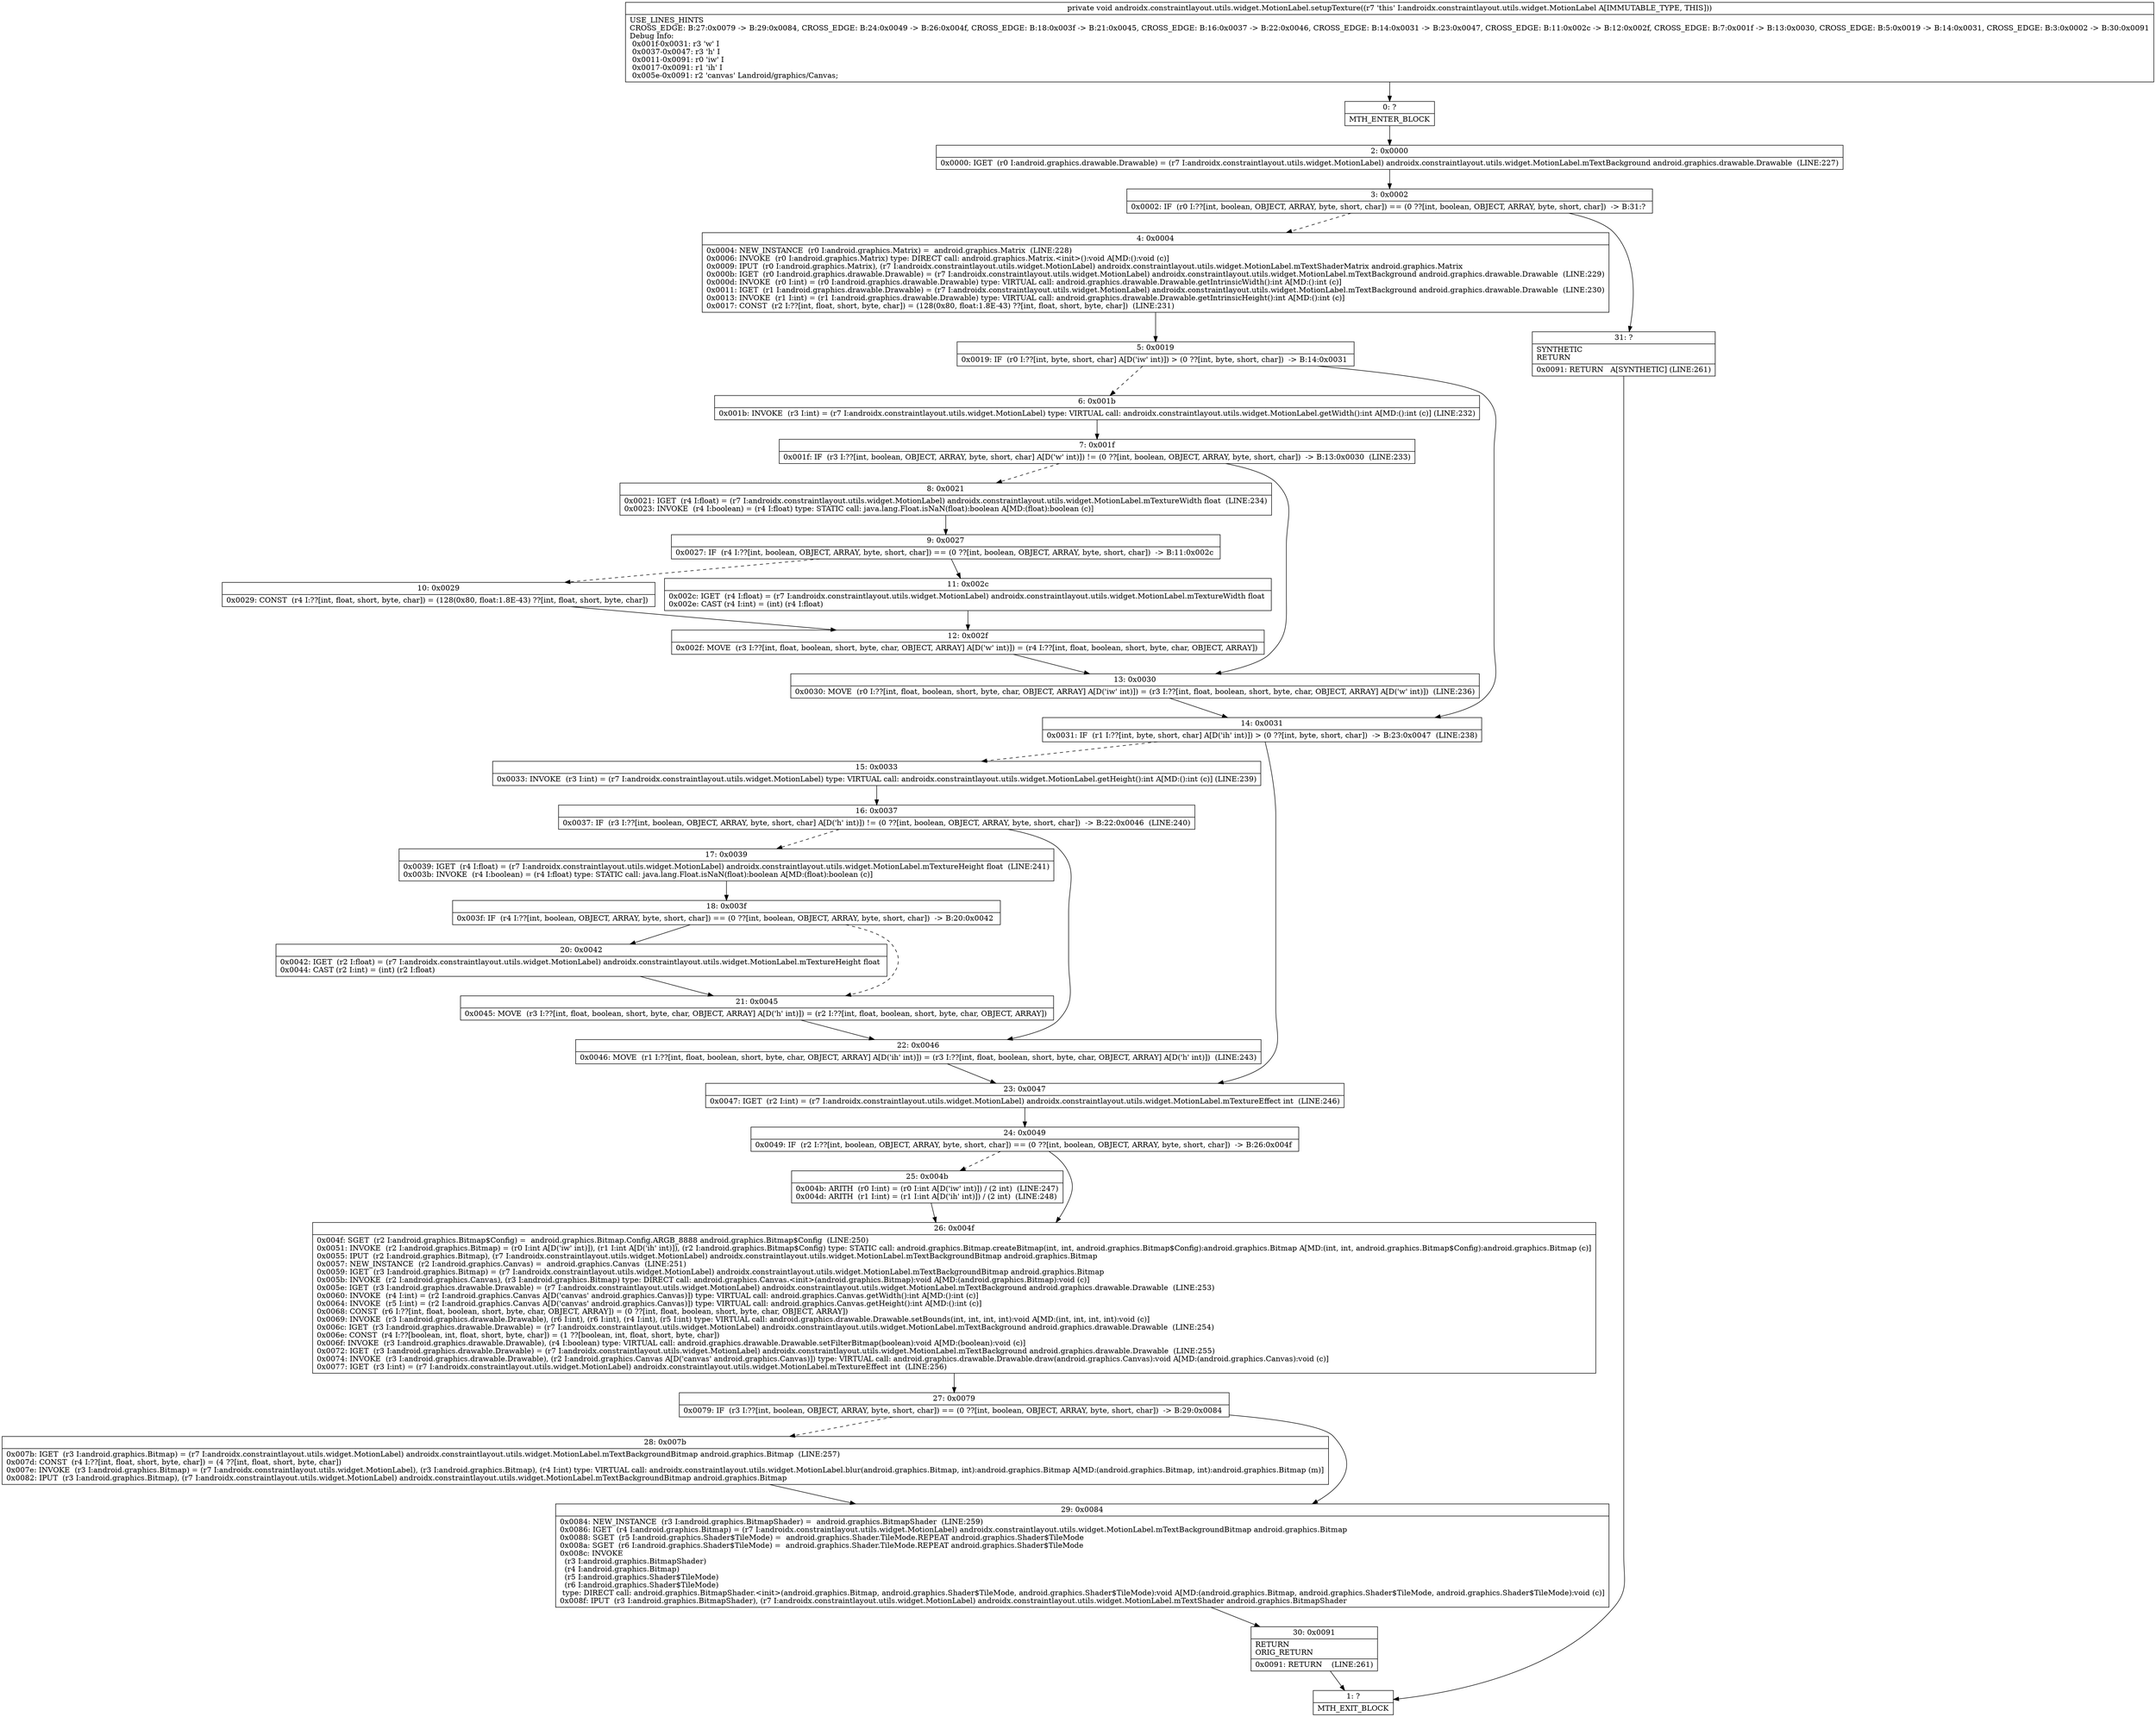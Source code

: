 digraph "CFG forandroidx.constraintlayout.utils.widget.MotionLabel.setupTexture()V" {
Node_0 [shape=record,label="{0\:\ ?|MTH_ENTER_BLOCK\l}"];
Node_2 [shape=record,label="{2\:\ 0x0000|0x0000: IGET  (r0 I:android.graphics.drawable.Drawable) = (r7 I:androidx.constraintlayout.utils.widget.MotionLabel) androidx.constraintlayout.utils.widget.MotionLabel.mTextBackground android.graphics.drawable.Drawable  (LINE:227)\l}"];
Node_3 [shape=record,label="{3\:\ 0x0002|0x0002: IF  (r0 I:??[int, boolean, OBJECT, ARRAY, byte, short, char]) == (0 ??[int, boolean, OBJECT, ARRAY, byte, short, char])  \-\> B:31:? \l}"];
Node_4 [shape=record,label="{4\:\ 0x0004|0x0004: NEW_INSTANCE  (r0 I:android.graphics.Matrix) =  android.graphics.Matrix  (LINE:228)\l0x0006: INVOKE  (r0 I:android.graphics.Matrix) type: DIRECT call: android.graphics.Matrix.\<init\>():void A[MD:():void (c)]\l0x0009: IPUT  (r0 I:android.graphics.Matrix), (r7 I:androidx.constraintlayout.utils.widget.MotionLabel) androidx.constraintlayout.utils.widget.MotionLabel.mTextShaderMatrix android.graphics.Matrix \l0x000b: IGET  (r0 I:android.graphics.drawable.Drawable) = (r7 I:androidx.constraintlayout.utils.widget.MotionLabel) androidx.constraintlayout.utils.widget.MotionLabel.mTextBackground android.graphics.drawable.Drawable  (LINE:229)\l0x000d: INVOKE  (r0 I:int) = (r0 I:android.graphics.drawable.Drawable) type: VIRTUAL call: android.graphics.drawable.Drawable.getIntrinsicWidth():int A[MD:():int (c)]\l0x0011: IGET  (r1 I:android.graphics.drawable.Drawable) = (r7 I:androidx.constraintlayout.utils.widget.MotionLabel) androidx.constraintlayout.utils.widget.MotionLabel.mTextBackground android.graphics.drawable.Drawable  (LINE:230)\l0x0013: INVOKE  (r1 I:int) = (r1 I:android.graphics.drawable.Drawable) type: VIRTUAL call: android.graphics.drawable.Drawable.getIntrinsicHeight():int A[MD:():int (c)]\l0x0017: CONST  (r2 I:??[int, float, short, byte, char]) = (128(0x80, float:1.8E\-43) ??[int, float, short, byte, char])  (LINE:231)\l}"];
Node_5 [shape=record,label="{5\:\ 0x0019|0x0019: IF  (r0 I:??[int, byte, short, char] A[D('iw' int)]) \> (0 ??[int, byte, short, char])  \-\> B:14:0x0031 \l}"];
Node_6 [shape=record,label="{6\:\ 0x001b|0x001b: INVOKE  (r3 I:int) = (r7 I:androidx.constraintlayout.utils.widget.MotionLabel) type: VIRTUAL call: androidx.constraintlayout.utils.widget.MotionLabel.getWidth():int A[MD:():int (c)] (LINE:232)\l}"];
Node_7 [shape=record,label="{7\:\ 0x001f|0x001f: IF  (r3 I:??[int, boolean, OBJECT, ARRAY, byte, short, char] A[D('w' int)]) != (0 ??[int, boolean, OBJECT, ARRAY, byte, short, char])  \-\> B:13:0x0030  (LINE:233)\l}"];
Node_8 [shape=record,label="{8\:\ 0x0021|0x0021: IGET  (r4 I:float) = (r7 I:androidx.constraintlayout.utils.widget.MotionLabel) androidx.constraintlayout.utils.widget.MotionLabel.mTextureWidth float  (LINE:234)\l0x0023: INVOKE  (r4 I:boolean) = (r4 I:float) type: STATIC call: java.lang.Float.isNaN(float):boolean A[MD:(float):boolean (c)]\l}"];
Node_9 [shape=record,label="{9\:\ 0x0027|0x0027: IF  (r4 I:??[int, boolean, OBJECT, ARRAY, byte, short, char]) == (0 ??[int, boolean, OBJECT, ARRAY, byte, short, char])  \-\> B:11:0x002c \l}"];
Node_10 [shape=record,label="{10\:\ 0x0029|0x0029: CONST  (r4 I:??[int, float, short, byte, char]) = (128(0x80, float:1.8E\-43) ??[int, float, short, byte, char]) \l}"];
Node_12 [shape=record,label="{12\:\ 0x002f|0x002f: MOVE  (r3 I:??[int, float, boolean, short, byte, char, OBJECT, ARRAY] A[D('w' int)]) = (r4 I:??[int, float, boolean, short, byte, char, OBJECT, ARRAY]) \l}"];
Node_11 [shape=record,label="{11\:\ 0x002c|0x002c: IGET  (r4 I:float) = (r7 I:androidx.constraintlayout.utils.widget.MotionLabel) androidx.constraintlayout.utils.widget.MotionLabel.mTextureWidth float \l0x002e: CAST (r4 I:int) = (int) (r4 I:float) \l}"];
Node_13 [shape=record,label="{13\:\ 0x0030|0x0030: MOVE  (r0 I:??[int, float, boolean, short, byte, char, OBJECT, ARRAY] A[D('iw' int)]) = (r3 I:??[int, float, boolean, short, byte, char, OBJECT, ARRAY] A[D('w' int)])  (LINE:236)\l}"];
Node_14 [shape=record,label="{14\:\ 0x0031|0x0031: IF  (r1 I:??[int, byte, short, char] A[D('ih' int)]) \> (0 ??[int, byte, short, char])  \-\> B:23:0x0047  (LINE:238)\l}"];
Node_15 [shape=record,label="{15\:\ 0x0033|0x0033: INVOKE  (r3 I:int) = (r7 I:androidx.constraintlayout.utils.widget.MotionLabel) type: VIRTUAL call: androidx.constraintlayout.utils.widget.MotionLabel.getHeight():int A[MD:():int (c)] (LINE:239)\l}"];
Node_16 [shape=record,label="{16\:\ 0x0037|0x0037: IF  (r3 I:??[int, boolean, OBJECT, ARRAY, byte, short, char] A[D('h' int)]) != (0 ??[int, boolean, OBJECT, ARRAY, byte, short, char])  \-\> B:22:0x0046  (LINE:240)\l}"];
Node_17 [shape=record,label="{17\:\ 0x0039|0x0039: IGET  (r4 I:float) = (r7 I:androidx.constraintlayout.utils.widget.MotionLabel) androidx.constraintlayout.utils.widget.MotionLabel.mTextureHeight float  (LINE:241)\l0x003b: INVOKE  (r4 I:boolean) = (r4 I:float) type: STATIC call: java.lang.Float.isNaN(float):boolean A[MD:(float):boolean (c)]\l}"];
Node_18 [shape=record,label="{18\:\ 0x003f|0x003f: IF  (r4 I:??[int, boolean, OBJECT, ARRAY, byte, short, char]) == (0 ??[int, boolean, OBJECT, ARRAY, byte, short, char])  \-\> B:20:0x0042 \l}"];
Node_20 [shape=record,label="{20\:\ 0x0042|0x0042: IGET  (r2 I:float) = (r7 I:androidx.constraintlayout.utils.widget.MotionLabel) androidx.constraintlayout.utils.widget.MotionLabel.mTextureHeight float \l0x0044: CAST (r2 I:int) = (int) (r2 I:float) \l}"];
Node_21 [shape=record,label="{21\:\ 0x0045|0x0045: MOVE  (r3 I:??[int, float, boolean, short, byte, char, OBJECT, ARRAY] A[D('h' int)]) = (r2 I:??[int, float, boolean, short, byte, char, OBJECT, ARRAY]) \l}"];
Node_22 [shape=record,label="{22\:\ 0x0046|0x0046: MOVE  (r1 I:??[int, float, boolean, short, byte, char, OBJECT, ARRAY] A[D('ih' int)]) = (r3 I:??[int, float, boolean, short, byte, char, OBJECT, ARRAY] A[D('h' int)])  (LINE:243)\l}"];
Node_23 [shape=record,label="{23\:\ 0x0047|0x0047: IGET  (r2 I:int) = (r7 I:androidx.constraintlayout.utils.widget.MotionLabel) androidx.constraintlayout.utils.widget.MotionLabel.mTextureEffect int  (LINE:246)\l}"];
Node_24 [shape=record,label="{24\:\ 0x0049|0x0049: IF  (r2 I:??[int, boolean, OBJECT, ARRAY, byte, short, char]) == (0 ??[int, boolean, OBJECT, ARRAY, byte, short, char])  \-\> B:26:0x004f \l}"];
Node_25 [shape=record,label="{25\:\ 0x004b|0x004b: ARITH  (r0 I:int) = (r0 I:int A[D('iw' int)]) \/ (2 int)  (LINE:247)\l0x004d: ARITH  (r1 I:int) = (r1 I:int A[D('ih' int)]) \/ (2 int)  (LINE:248)\l}"];
Node_26 [shape=record,label="{26\:\ 0x004f|0x004f: SGET  (r2 I:android.graphics.Bitmap$Config) =  android.graphics.Bitmap.Config.ARGB_8888 android.graphics.Bitmap$Config  (LINE:250)\l0x0051: INVOKE  (r2 I:android.graphics.Bitmap) = (r0 I:int A[D('iw' int)]), (r1 I:int A[D('ih' int)]), (r2 I:android.graphics.Bitmap$Config) type: STATIC call: android.graphics.Bitmap.createBitmap(int, int, android.graphics.Bitmap$Config):android.graphics.Bitmap A[MD:(int, int, android.graphics.Bitmap$Config):android.graphics.Bitmap (c)]\l0x0055: IPUT  (r2 I:android.graphics.Bitmap), (r7 I:androidx.constraintlayout.utils.widget.MotionLabel) androidx.constraintlayout.utils.widget.MotionLabel.mTextBackgroundBitmap android.graphics.Bitmap \l0x0057: NEW_INSTANCE  (r2 I:android.graphics.Canvas) =  android.graphics.Canvas  (LINE:251)\l0x0059: IGET  (r3 I:android.graphics.Bitmap) = (r7 I:androidx.constraintlayout.utils.widget.MotionLabel) androidx.constraintlayout.utils.widget.MotionLabel.mTextBackgroundBitmap android.graphics.Bitmap \l0x005b: INVOKE  (r2 I:android.graphics.Canvas), (r3 I:android.graphics.Bitmap) type: DIRECT call: android.graphics.Canvas.\<init\>(android.graphics.Bitmap):void A[MD:(android.graphics.Bitmap):void (c)]\l0x005e: IGET  (r3 I:android.graphics.drawable.Drawable) = (r7 I:androidx.constraintlayout.utils.widget.MotionLabel) androidx.constraintlayout.utils.widget.MotionLabel.mTextBackground android.graphics.drawable.Drawable  (LINE:253)\l0x0060: INVOKE  (r4 I:int) = (r2 I:android.graphics.Canvas A[D('canvas' android.graphics.Canvas)]) type: VIRTUAL call: android.graphics.Canvas.getWidth():int A[MD:():int (c)]\l0x0064: INVOKE  (r5 I:int) = (r2 I:android.graphics.Canvas A[D('canvas' android.graphics.Canvas)]) type: VIRTUAL call: android.graphics.Canvas.getHeight():int A[MD:():int (c)]\l0x0068: CONST  (r6 I:??[int, float, boolean, short, byte, char, OBJECT, ARRAY]) = (0 ??[int, float, boolean, short, byte, char, OBJECT, ARRAY]) \l0x0069: INVOKE  (r3 I:android.graphics.drawable.Drawable), (r6 I:int), (r6 I:int), (r4 I:int), (r5 I:int) type: VIRTUAL call: android.graphics.drawable.Drawable.setBounds(int, int, int, int):void A[MD:(int, int, int, int):void (c)]\l0x006c: IGET  (r3 I:android.graphics.drawable.Drawable) = (r7 I:androidx.constraintlayout.utils.widget.MotionLabel) androidx.constraintlayout.utils.widget.MotionLabel.mTextBackground android.graphics.drawable.Drawable  (LINE:254)\l0x006e: CONST  (r4 I:??[boolean, int, float, short, byte, char]) = (1 ??[boolean, int, float, short, byte, char]) \l0x006f: INVOKE  (r3 I:android.graphics.drawable.Drawable), (r4 I:boolean) type: VIRTUAL call: android.graphics.drawable.Drawable.setFilterBitmap(boolean):void A[MD:(boolean):void (c)]\l0x0072: IGET  (r3 I:android.graphics.drawable.Drawable) = (r7 I:androidx.constraintlayout.utils.widget.MotionLabel) androidx.constraintlayout.utils.widget.MotionLabel.mTextBackground android.graphics.drawable.Drawable  (LINE:255)\l0x0074: INVOKE  (r3 I:android.graphics.drawable.Drawable), (r2 I:android.graphics.Canvas A[D('canvas' android.graphics.Canvas)]) type: VIRTUAL call: android.graphics.drawable.Drawable.draw(android.graphics.Canvas):void A[MD:(android.graphics.Canvas):void (c)]\l0x0077: IGET  (r3 I:int) = (r7 I:androidx.constraintlayout.utils.widget.MotionLabel) androidx.constraintlayout.utils.widget.MotionLabel.mTextureEffect int  (LINE:256)\l}"];
Node_27 [shape=record,label="{27\:\ 0x0079|0x0079: IF  (r3 I:??[int, boolean, OBJECT, ARRAY, byte, short, char]) == (0 ??[int, boolean, OBJECT, ARRAY, byte, short, char])  \-\> B:29:0x0084 \l}"];
Node_28 [shape=record,label="{28\:\ 0x007b|0x007b: IGET  (r3 I:android.graphics.Bitmap) = (r7 I:androidx.constraintlayout.utils.widget.MotionLabel) androidx.constraintlayout.utils.widget.MotionLabel.mTextBackgroundBitmap android.graphics.Bitmap  (LINE:257)\l0x007d: CONST  (r4 I:??[int, float, short, byte, char]) = (4 ??[int, float, short, byte, char]) \l0x007e: INVOKE  (r3 I:android.graphics.Bitmap) = (r7 I:androidx.constraintlayout.utils.widget.MotionLabel), (r3 I:android.graphics.Bitmap), (r4 I:int) type: VIRTUAL call: androidx.constraintlayout.utils.widget.MotionLabel.blur(android.graphics.Bitmap, int):android.graphics.Bitmap A[MD:(android.graphics.Bitmap, int):android.graphics.Bitmap (m)]\l0x0082: IPUT  (r3 I:android.graphics.Bitmap), (r7 I:androidx.constraintlayout.utils.widget.MotionLabel) androidx.constraintlayout.utils.widget.MotionLabel.mTextBackgroundBitmap android.graphics.Bitmap \l}"];
Node_29 [shape=record,label="{29\:\ 0x0084|0x0084: NEW_INSTANCE  (r3 I:android.graphics.BitmapShader) =  android.graphics.BitmapShader  (LINE:259)\l0x0086: IGET  (r4 I:android.graphics.Bitmap) = (r7 I:androidx.constraintlayout.utils.widget.MotionLabel) androidx.constraintlayout.utils.widget.MotionLabel.mTextBackgroundBitmap android.graphics.Bitmap \l0x0088: SGET  (r5 I:android.graphics.Shader$TileMode) =  android.graphics.Shader.TileMode.REPEAT android.graphics.Shader$TileMode \l0x008a: SGET  (r6 I:android.graphics.Shader$TileMode) =  android.graphics.Shader.TileMode.REPEAT android.graphics.Shader$TileMode \l0x008c: INVOKE  \l  (r3 I:android.graphics.BitmapShader)\l  (r4 I:android.graphics.Bitmap)\l  (r5 I:android.graphics.Shader$TileMode)\l  (r6 I:android.graphics.Shader$TileMode)\l type: DIRECT call: android.graphics.BitmapShader.\<init\>(android.graphics.Bitmap, android.graphics.Shader$TileMode, android.graphics.Shader$TileMode):void A[MD:(android.graphics.Bitmap, android.graphics.Shader$TileMode, android.graphics.Shader$TileMode):void (c)]\l0x008f: IPUT  (r3 I:android.graphics.BitmapShader), (r7 I:androidx.constraintlayout.utils.widget.MotionLabel) androidx.constraintlayout.utils.widget.MotionLabel.mTextShader android.graphics.BitmapShader \l}"];
Node_30 [shape=record,label="{30\:\ 0x0091|RETURN\lORIG_RETURN\l|0x0091: RETURN    (LINE:261)\l}"];
Node_1 [shape=record,label="{1\:\ ?|MTH_EXIT_BLOCK\l}"];
Node_31 [shape=record,label="{31\:\ ?|SYNTHETIC\lRETURN\l|0x0091: RETURN   A[SYNTHETIC] (LINE:261)\l}"];
MethodNode[shape=record,label="{private void androidx.constraintlayout.utils.widget.MotionLabel.setupTexture((r7 'this' I:androidx.constraintlayout.utils.widget.MotionLabel A[IMMUTABLE_TYPE, THIS]))  | USE_LINES_HINTS\lCROSS_EDGE: B:27:0x0079 \-\> B:29:0x0084, CROSS_EDGE: B:24:0x0049 \-\> B:26:0x004f, CROSS_EDGE: B:18:0x003f \-\> B:21:0x0045, CROSS_EDGE: B:16:0x0037 \-\> B:22:0x0046, CROSS_EDGE: B:14:0x0031 \-\> B:23:0x0047, CROSS_EDGE: B:11:0x002c \-\> B:12:0x002f, CROSS_EDGE: B:7:0x001f \-\> B:13:0x0030, CROSS_EDGE: B:5:0x0019 \-\> B:14:0x0031, CROSS_EDGE: B:3:0x0002 \-\> B:30:0x0091\lDebug Info:\l  0x001f\-0x0031: r3 'w' I\l  0x0037\-0x0047: r3 'h' I\l  0x0011\-0x0091: r0 'iw' I\l  0x0017\-0x0091: r1 'ih' I\l  0x005e\-0x0091: r2 'canvas' Landroid\/graphics\/Canvas;\l}"];
MethodNode -> Node_0;Node_0 -> Node_2;
Node_2 -> Node_3;
Node_3 -> Node_4[style=dashed];
Node_3 -> Node_31;
Node_4 -> Node_5;
Node_5 -> Node_6[style=dashed];
Node_5 -> Node_14;
Node_6 -> Node_7;
Node_7 -> Node_8[style=dashed];
Node_7 -> Node_13;
Node_8 -> Node_9;
Node_9 -> Node_10[style=dashed];
Node_9 -> Node_11;
Node_10 -> Node_12;
Node_12 -> Node_13;
Node_11 -> Node_12;
Node_13 -> Node_14;
Node_14 -> Node_15[style=dashed];
Node_14 -> Node_23;
Node_15 -> Node_16;
Node_16 -> Node_17[style=dashed];
Node_16 -> Node_22;
Node_17 -> Node_18;
Node_18 -> Node_20;
Node_18 -> Node_21[style=dashed];
Node_20 -> Node_21;
Node_21 -> Node_22;
Node_22 -> Node_23;
Node_23 -> Node_24;
Node_24 -> Node_25[style=dashed];
Node_24 -> Node_26;
Node_25 -> Node_26;
Node_26 -> Node_27;
Node_27 -> Node_28[style=dashed];
Node_27 -> Node_29;
Node_28 -> Node_29;
Node_29 -> Node_30;
Node_30 -> Node_1;
Node_31 -> Node_1;
}

